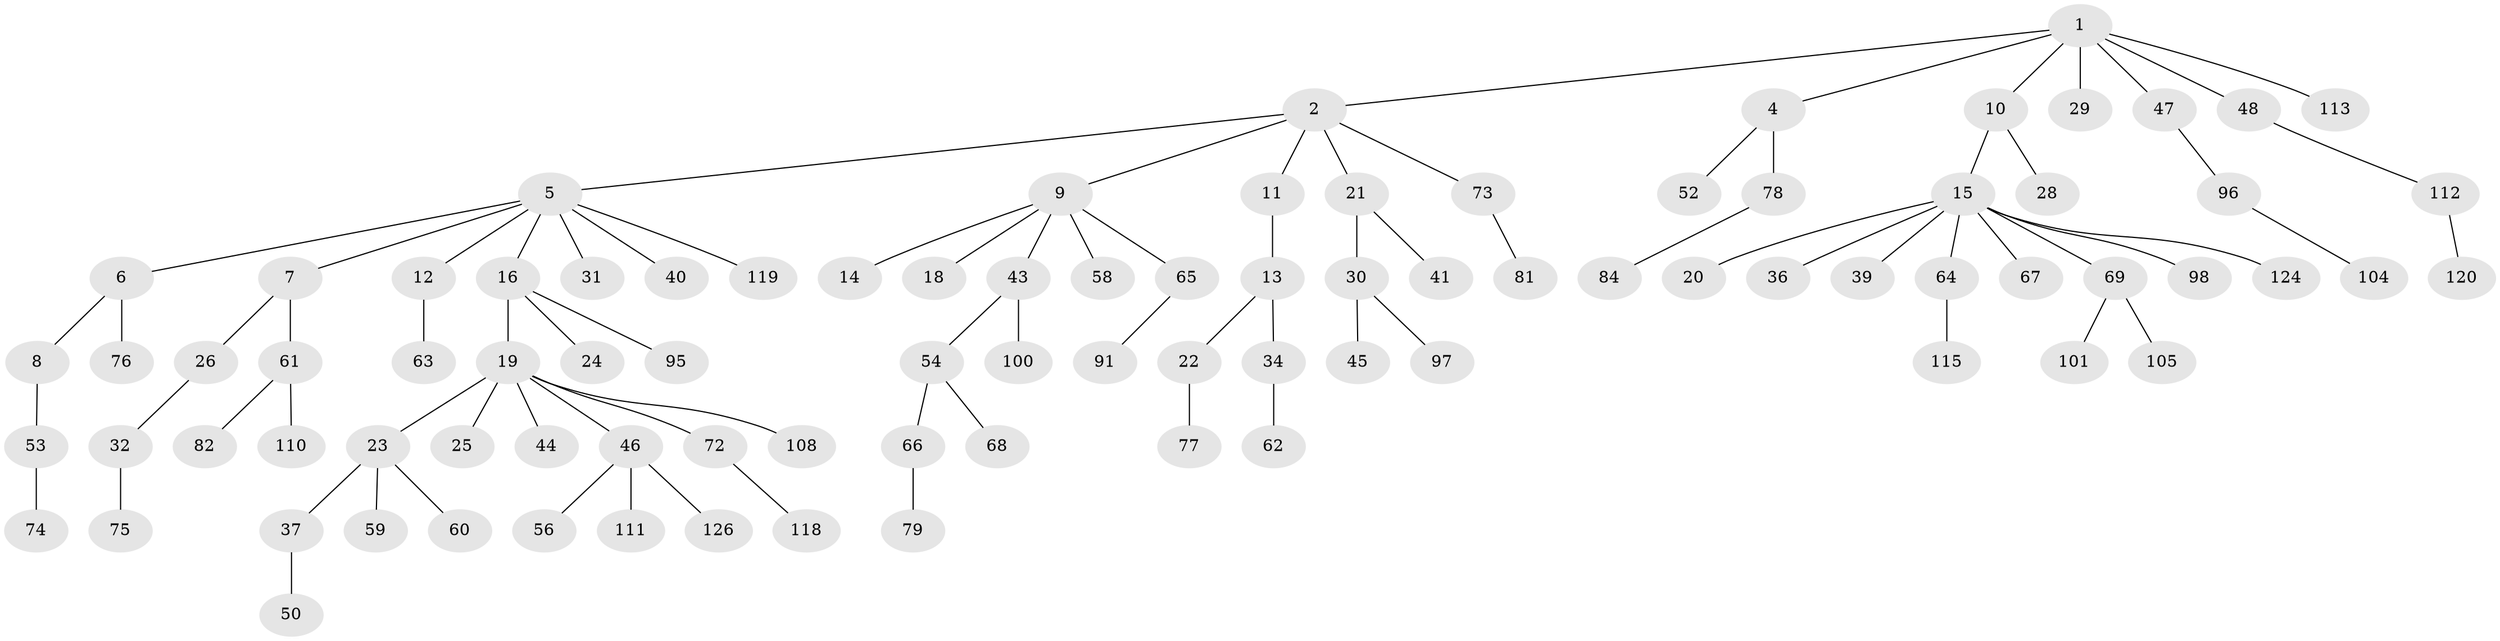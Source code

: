 // Generated by graph-tools (version 1.1) at 2025/52/02/27/25 19:52:10]
// undirected, 89 vertices, 88 edges
graph export_dot {
graph [start="1"]
  node [color=gray90,style=filled];
  1 [super="+17"];
  2 [super="+3"];
  4 [super="+49"];
  5 [super="+114"];
  6 [super="+125"];
  7 [super="+103"];
  8;
  9 [super="+106"];
  10 [super="+71"];
  11;
  12 [super="+80"];
  13;
  14;
  15 [super="+35"];
  16 [super="+89"];
  18;
  19 [super="+87"];
  20;
  21 [super="+70"];
  22;
  23 [super="+33"];
  24 [super="+27"];
  25;
  26 [super="+99"];
  28 [super="+88"];
  29 [super="+102"];
  30 [super="+83"];
  31;
  32 [super="+38"];
  34 [super="+42"];
  36;
  37;
  39 [super="+51"];
  40 [super="+90"];
  41;
  43 [super="+55"];
  44;
  45;
  46 [super="+94"];
  47;
  48;
  50;
  52;
  53;
  54 [super="+57"];
  56;
  58;
  59;
  60 [super="+117"];
  61;
  62;
  63;
  64 [super="+92"];
  65 [super="+85"];
  66 [super="+116"];
  67;
  68;
  69 [super="+93"];
  72 [super="+121"];
  73 [super="+86"];
  74;
  75;
  76;
  77;
  78;
  79;
  81;
  82;
  84;
  91;
  95;
  96 [super="+122"];
  97 [super="+123"];
  98;
  100;
  101;
  104 [super="+107"];
  105 [super="+109"];
  108;
  110;
  111;
  112;
  113;
  115;
  118;
  119;
  120;
  124;
  126;
  1 -- 2;
  1 -- 4;
  1 -- 10;
  1 -- 29;
  1 -- 47;
  1 -- 48;
  1 -- 113;
  2 -- 5;
  2 -- 9;
  2 -- 21;
  2 -- 73;
  2 -- 11;
  4 -- 52;
  4 -- 78;
  5 -- 6;
  5 -- 7;
  5 -- 12;
  5 -- 16;
  5 -- 31;
  5 -- 40;
  5 -- 119;
  6 -- 8;
  6 -- 76;
  7 -- 26;
  7 -- 61;
  8 -- 53;
  9 -- 14;
  9 -- 18;
  9 -- 43;
  9 -- 58;
  9 -- 65;
  10 -- 15;
  10 -- 28;
  11 -- 13;
  12 -- 63;
  13 -- 22;
  13 -- 34;
  15 -- 20;
  15 -- 39;
  15 -- 64;
  15 -- 67;
  15 -- 98;
  15 -- 124;
  15 -- 36;
  15 -- 69;
  16 -- 19;
  16 -- 24;
  16 -- 95;
  19 -- 23;
  19 -- 25;
  19 -- 44;
  19 -- 46;
  19 -- 72;
  19 -- 108;
  21 -- 30;
  21 -- 41;
  22 -- 77;
  23 -- 59;
  23 -- 60;
  23 -- 37;
  26 -- 32;
  30 -- 45;
  30 -- 97;
  32 -- 75;
  34 -- 62;
  37 -- 50;
  43 -- 54;
  43 -- 100;
  46 -- 56;
  46 -- 126;
  46 -- 111;
  47 -- 96;
  48 -- 112;
  53 -- 74;
  54 -- 66;
  54 -- 68;
  61 -- 82;
  61 -- 110;
  64 -- 115;
  65 -- 91;
  66 -- 79;
  69 -- 101;
  69 -- 105;
  72 -- 118;
  73 -- 81;
  78 -- 84;
  96 -- 104;
  112 -- 120;
}
